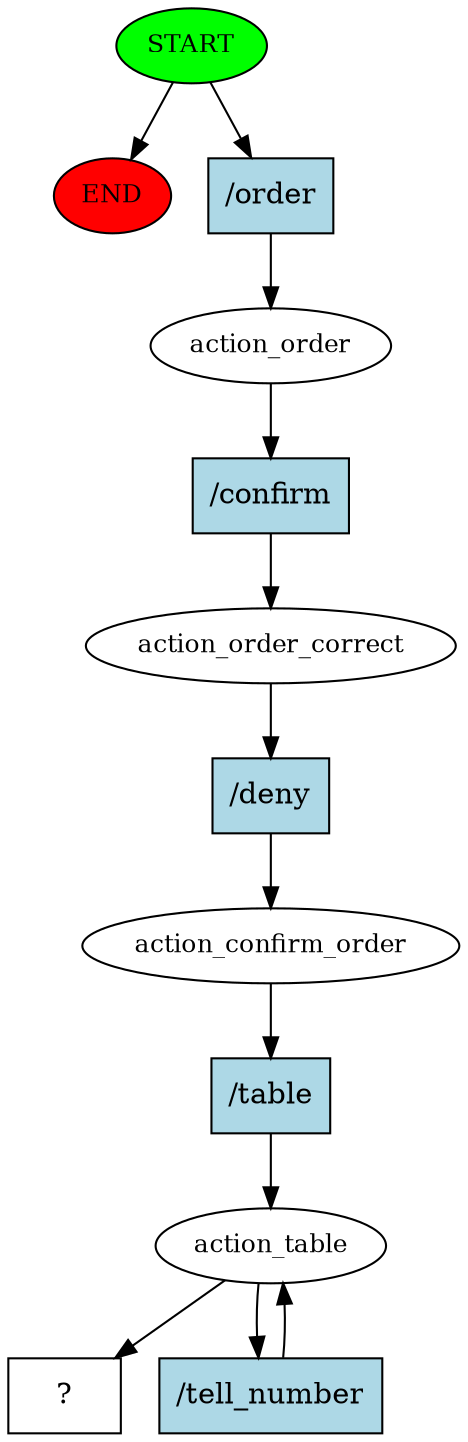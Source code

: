 digraph  {
0 [class="start active", fillcolor=green, fontsize=12, label=START, style=filled];
"-1" [class=end, fillcolor=red, fontsize=12, label=END, style=filled];
1 [class=active, fontsize=12, label=action_order];
2 [class=active, fontsize=12, label=action_order_correct];
3 [class=active, fontsize=12, label=action_confirm_order];
4 [class=active, fontsize=12, label=action_table];
6 [class="intent dashed active", label="  ?  ", shape=rect];
7 [class="intent active", fillcolor=lightblue, label="/order", shape=rect, style=filled];
8 [class="intent active", fillcolor=lightblue, label="/confirm", shape=rect, style=filled];
9 [class="intent active", fillcolor=lightblue, label="/deny", shape=rect, style=filled];
10 [class="intent active", fillcolor=lightblue, label="/table", shape=rect, style=filled];
11 [class="intent active", fillcolor=lightblue, label="/tell_number", shape=rect, style=filled];
0 -> "-1"  [class="", key=NONE, label=""];
0 -> 7  [class=active, key=0];
1 -> 8  [class=active, key=0];
2 -> 9  [class=active, key=0];
3 -> 10  [class=active, key=0];
4 -> 6  [class=active, key=NONE, label=""];
4 -> 11  [class=active, key=0];
7 -> 1  [class=active, key=0];
8 -> 2  [class=active, key=0];
9 -> 3  [class=active, key=0];
10 -> 4  [class=active, key=0];
11 -> 4  [class=active, key=0];
}
